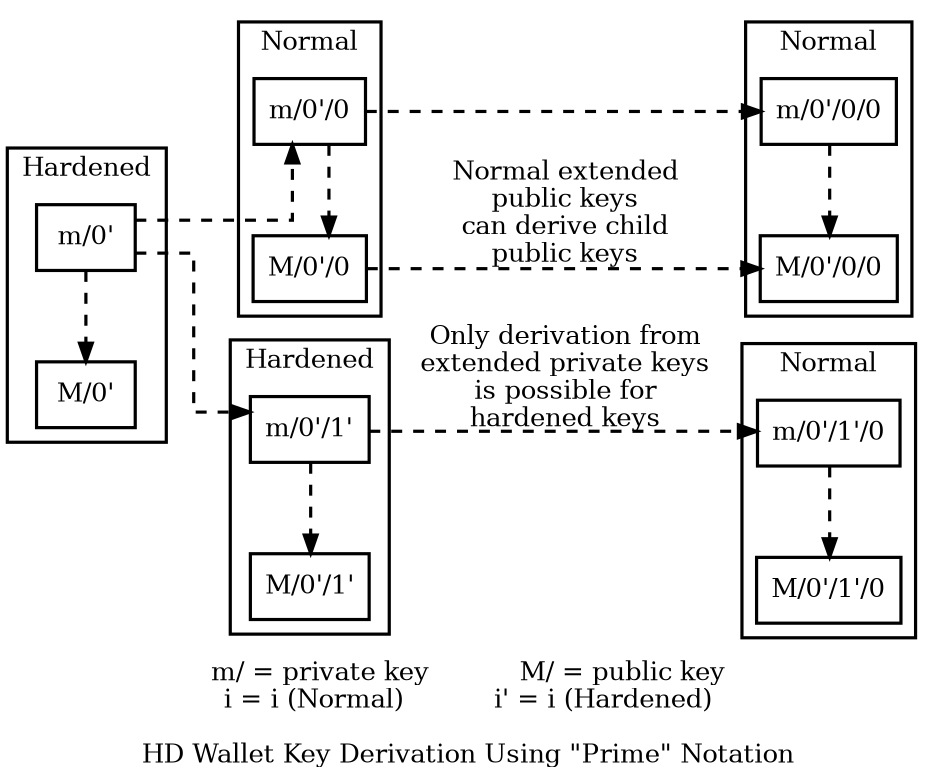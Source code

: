 digraph extended {

size=6.25;
rankdir=LR;
penwidth=1.75;
node [ penwidth = 1.75, shape = "box" ];
edge [ penwidth = 1.75, style = "dashed" ];
nodesep=0.35;
splines = ortho;
ranksep = 0.70;


subgraph cluster_0p {
    m0p [ label = "m/0'" ];
    M0p [ label = "M/0'" ];
    m0p -> M0p [ constraint = false ];

    label = "Hardened"
}


// DEPTH 1
subgraph cluster_0p_0 {
    m0p_0 [ label = "m/0'/0" ];
    M0p_0 [ label = "M/0'/0" ];
    m0p_0 -> M0p_0 [ constraint = false ];

    label = "Normal"
}

subgraph cluster_0p_1p {
    m0p_1p [ label = "m/0'/1'" ];
    M0p_1p [ label = "M/0'/1'" ];
    m0p_1p -> M0p_1p [ constraint = false ];

    label = "Hardened";
}

subgraph cluster_0p_0_0 {
    m0p_0_0 [ label = "m/0'/0/0" ];
    M0p_0_0 [ label = "M/0'/0/0" ];
    m0p_0_0 -> M0p_0_0 [ constraint = false ];

    label = "Normal"
}

subgraph cluster_0p_1p_0 {
    m0p_1p_0 [ label = "m/0'/1'/0" ];
    M0p_1p_0 [ label = "M/0'/1'/0" ];
    m0p_1p_0 -> M0p_1p_0 [ constraint = false ];

    label = "Normal"
}


m0p -> m0p_0;
m0p -> m0p_1p;

m0p_0 -> m0p_0_0;
M0p_0 -> M0p_0_0 [ label = "Normal extended\npublic keys\ncan derive child\npublic keys" ];
m0p_1p -> m0p_1p_0 [ label = "Only derivation from\nextended private keys\nis possible for\nhardened keys" ];


label = "m/ = private key           M/ = public key\ni = i (Normal)           i' = i (Hardened)\n \nHD Wallet Key Derivation Using \"Prime\" Notation"

}
